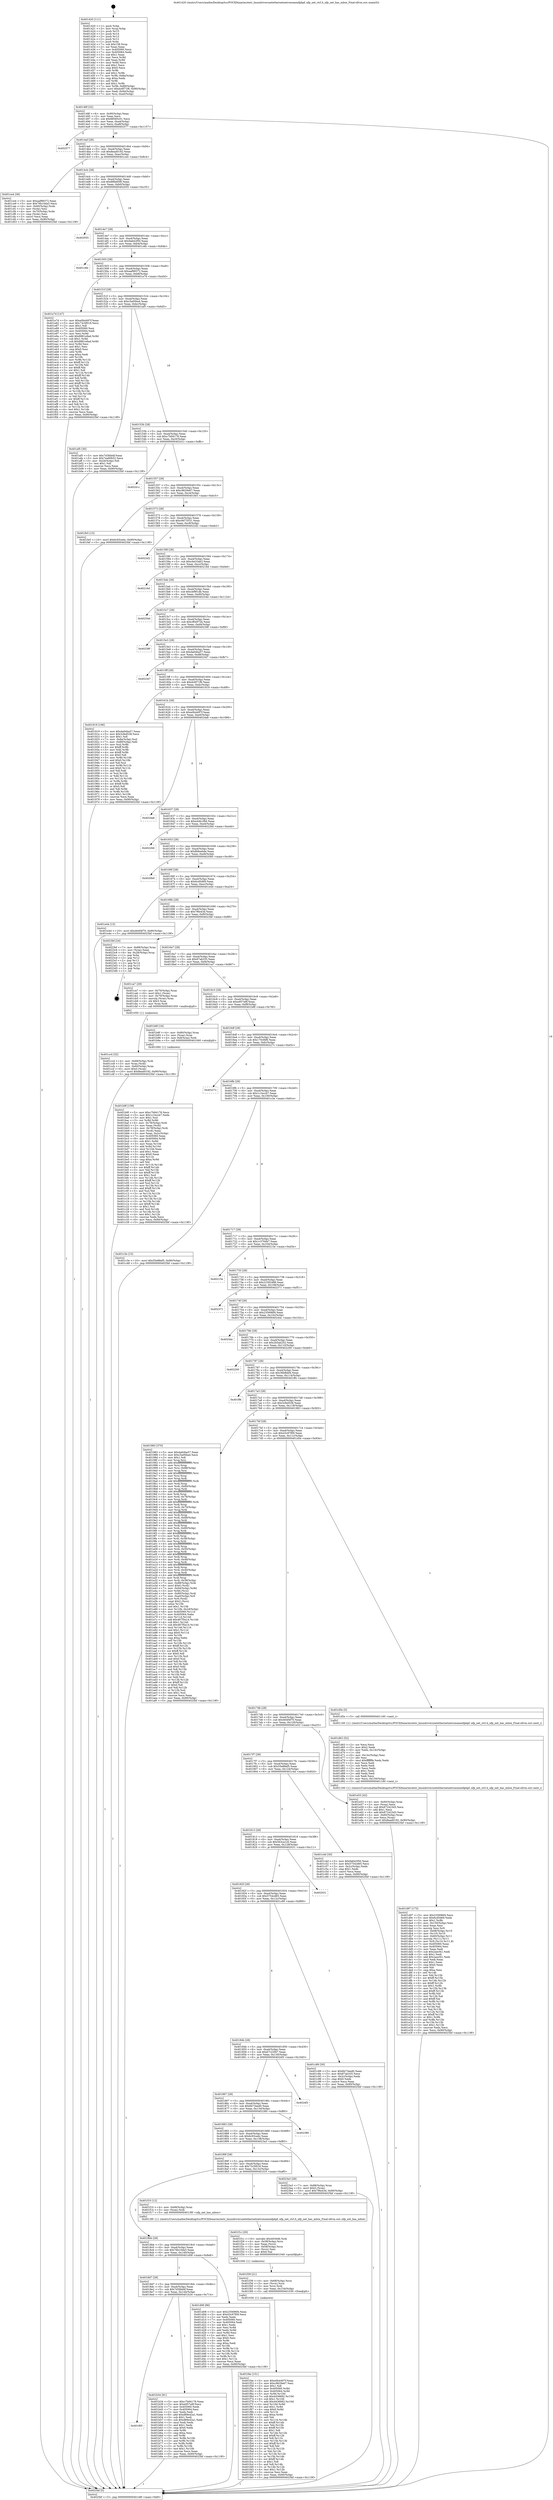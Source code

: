 digraph "0x401420" {
  label = "0x401420 (/mnt/c/Users/mathe/Desktop/tcc/POCII/binaries/extr_linuxdriversnetethernetnetronomenfpbpf..nfp_net_ctrl.h_nfp_net_has_mbox_Final-ollvm.out::main(0))"
  labelloc = "t"
  node[shape=record]

  Entry [label="",width=0.3,height=0.3,shape=circle,fillcolor=black,style=filled]
  "0x40148f" [label="{
     0x40148f [32]\l
     | [instrs]\l
     &nbsp;&nbsp;0x40148f \<+6\>: mov -0x90(%rbp),%eax\l
     &nbsp;&nbsp;0x401495 \<+2\>: mov %eax,%ecx\l
     &nbsp;&nbsp;0x401497 \<+6\>: sub $0x88585c01,%ecx\l
     &nbsp;&nbsp;0x40149d \<+6\>: mov %eax,-0xa4(%rbp)\l
     &nbsp;&nbsp;0x4014a3 \<+6\>: mov %ecx,-0xa8(%rbp)\l
     &nbsp;&nbsp;0x4014a9 \<+6\>: je 0000000000402577 \<main+0x1157\>\l
  }"]
  "0x402577" [label="{
     0x402577\l
  }", style=dashed]
  "0x4014af" [label="{
     0x4014af [28]\l
     | [instrs]\l
     &nbsp;&nbsp;0x4014af \<+5\>: jmp 00000000004014b4 \<main+0x94\>\l
     &nbsp;&nbsp;0x4014b4 \<+6\>: mov -0xa4(%rbp),%eax\l
     &nbsp;&nbsp;0x4014ba \<+5\>: sub $0x8ead0192,%eax\l
     &nbsp;&nbsp;0x4014bf \<+6\>: mov %eax,-0xac(%rbp)\l
     &nbsp;&nbsp;0x4014c5 \<+6\>: je 0000000000401ce4 \<main+0x8c4\>\l
  }"]
  Exit [label="",width=0.3,height=0.3,shape=circle,fillcolor=black,style=filled,peripheries=2]
  "0x401ce4" [label="{
     0x401ce4 [36]\l
     | [instrs]\l
     &nbsp;&nbsp;0x401ce4 \<+5\>: mov $0xaaf99372,%eax\l
     &nbsp;&nbsp;0x401ce9 \<+5\>: mov $0x76b10da3,%ecx\l
     &nbsp;&nbsp;0x401cee \<+4\>: mov -0x60(%rbp),%rdx\l
     &nbsp;&nbsp;0x401cf2 \<+2\>: mov (%rdx),%esi\l
     &nbsp;&nbsp;0x401cf4 \<+4\>: mov -0x70(%rbp),%rdx\l
     &nbsp;&nbsp;0x401cf8 \<+2\>: cmp (%rdx),%esi\l
     &nbsp;&nbsp;0x401cfa \<+3\>: cmovl %ecx,%eax\l
     &nbsp;&nbsp;0x401cfd \<+6\>: mov %eax,-0x90(%rbp)\l
     &nbsp;&nbsp;0x401d03 \<+5\>: jmp 00000000004025bf \<main+0x119f\>\l
  }"]
  "0x4014cb" [label="{
     0x4014cb [28]\l
     | [instrs]\l
     &nbsp;&nbsp;0x4014cb \<+5\>: jmp 00000000004014d0 \<main+0xb0\>\l
     &nbsp;&nbsp;0x4014d0 \<+6\>: mov -0xa4(%rbp),%eax\l
     &nbsp;&nbsp;0x4014d6 \<+5\>: sub $0x8f6b85f0,%eax\l
     &nbsp;&nbsp;0x4014db \<+6\>: mov %eax,-0xb0(%rbp)\l
     &nbsp;&nbsp;0x4014e1 \<+6\>: je 0000000000402055 \<main+0xc35\>\l
  }"]
  "0x401f4e" [label="{
     0x401f4e [151]\l
     | [instrs]\l
     &nbsp;&nbsp;0x401f4e \<+5\>: mov $0xe0b4497f,%eax\l
     &nbsp;&nbsp;0x401f53 \<+5\>: mov $0xc9629e67,%esi\l
     &nbsp;&nbsp;0x401f58 \<+2\>: mov $0x1,%dl\l
     &nbsp;&nbsp;0x401f5a \<+8\>: mov 0x405060,%r8d\l
     &nbsp;&nbsp;0x401f62 \<+8\>: mov 0x405064,%r9d\l
     &nbsp;&nbsp;0x401f6a \<+3\>: mov %r8d,%r10d\l
     &nbsp;&nbsp;0x401f6d \<+7\>: sub $0x4436682,%r10d\l
     &nbsp;&nbsp;0x401f74 \<+4\>: sub $0x1,%r10d\l
     &nbsp;&nbsp;0x401f78 \<+7\>: add $0x4436682,%r10d\l
     &nbsp;&nbsp;0x401f7f \<+4\>: imul %r10d,%r8d\l
     &nbsp;&nbsp;0x401f83 \<+4\>: and $0x1,%r8d\l
     &nbsp;&nbsp;0x401f87 \<+4\>: cmp $0x0,%r8d\l
     &nbsp;&nbsp;0x401f8b \<+4\>: sete %r11b\l
     &nbsp;&nbsp;0x401f8f \<+4\>: cmp $0xa,%r9d\l
     &nbsp;&nbsp;0x401f93 \<+3\>: setl %bl\l
     &nbsp;&nbsp;0x401f96 \<+3\>: mov %r11b,%r14b\l
     &nbsp;&nbsp;0x401f99 \<+4\>: xor $0xff,%r14b\l
     &nbsp;&nbsp;0x401f9d \<+3\>: mov %bl,%r15b\l
     &nbsp;&nbsp;0x401fa0 \<+4\>: xor $0xff,%r15b\l
     &nbsp;&nbsp;0x401fa4 \<+3\>: xor $0x1,%dl\l
     &nbsp;&nbsp;0x401fa7 \<+3\>: mov %r14b,%r12b\l
     &nbsp;&nbsp;0x401faa \<+4\>: and $0xff,%r12b\l
     &nbsp;&nbsp;0x401fae \<+3\>: and %dl,%r11b\l
     &nbsp;&nbsp;0x401fb1 \<+3\>: mov %r15b,%r13b\l
     &nbsp;&nbsp;0x401fb4 \<+4\>: and $0xff,%r13b\l
     &nbsp;&nbsp;0x401fb8 \<+2\>: and %dl,%bl\l
     &nbsp;&nbsp;0x401fba \<+3\>: or %r11b,%r12b\l
     &nbsp;&nbsp;0x401fbd \<+3\>: or %bl,%r13b\l
     &nbsp;&nbsp;0x401fc0 \<+3\>: xor %r13b,%r12b\l
     &nbsp;&nbsp;0x401fc3 \<+3\>: or %r15b,%r14b\l
     &nbsp;&nbsp;0x401fc6 \<+4\>: xor $0xff,%r14b\l
     &nbsp;&nbsp;0x401fca \<+3\>: or $0x1,%dl\l
     &nbsp;&nbsp;0x401fcd \<+3\>: and %dl,%r14b\l
     &nbsp;&nbsp;0x401fd0 \<+3\>: or %r14b,%r12b\l
     &nbsp;&nbsp;0x401fd3 \<+4\>: test $0x1,%r12b\l
     &nbsp;&nbsp;0x401fd7 \<+3\>: cmovne %esi,%eax\l
     &nbsp;&nbsp;0x401fda \<+6\>: mov %eax,-0x90(%rbp)\l
     &nbsp;&nbsp;0x401fe0 \<+5\>: jmp 00000000004025bf \<main+0x119f\>\l
  }"]
  "0x402055" [label="{
     0x402055\l
  }", style=dashed]
  "0x4014e7" [label="{
     0x4014e7 [28]\l
     | [instrs]\l
     &nbsp;&nbsp;0x4014e7 \<+5\>: jmp 00000000004014ec \<main+0xcc\>\l
     &nbsp;&nbsp;0x4014ec \<+6\>: mov -0xa4(%rbp),%eax\l
     &nbsp;&nbsp;0x4014f2 \<+5\>: sub $0x9a642f50,%eax\l
     &nbsp;&nbsp;0x4014f7 \<+6\>: mov %eax,-0xb4(%rbp)\l
     &nbsp;&nbsp;0x4014fd \<+6\>: je 0000000000401c6b \<main+0x84b\>\l
  }"]
  "0x401f39" [label="{
     0x401f39 [21]\l
     | [instrs]\l
     &nbsp;&nbsp;0x401f39 \<+4\>: mov -0x68(%rbp),%rcx\l
     &nbsp;&nbsp;0x401f3d \<+3\>: mov (%rcx),%rcx\l
     &nbsp;&nbsp;0x401f40 \<+3\>: mov %rcx,%rdi\l
     &nbsp;&nbsp;0x401f43 \<+6\>: mov %eax,-0x154(%rbp)\l
     &nbsp;&nbsp;0x401f49 \<+5\>: call 0000000000401030 \<free@plt\>\l
     | [calls]\l
     &nbsp;&nbsp;0x401030 \{1\} (unknown)\l
  }"]
  "0x401c6b" [label="{
     0x401c6b\l
  }", style=dashed]
  "0x401503" [label="{
     0x401503 [28]\l
     | [instrs]\l
     &nbsp;&nbsp;0x401503 \<+5\>: jmp 0000000000401508 \<main+0xe8\>\l
     &nbsp;&nbsp;0x401508 \<+6\>: mov -0xa4(%rbp),%eax\l
     &nbsp;&nbsp;0x40150e \<+5\>: sub $0xaaf99372,%eax\l
     &nbsp;&nbsp;0x401513 \<+6\>: mov %eax,-0xb8(%rbp)\l
     &nbsp;&nbsp;0x401519 \<+6\>: je 0000000000401e7d \<main+0xa5d\>\l
  }"]
  "0x401f1c" [label="{
     0x401f1c [29]\l
     | [instrs]\l
     &nbsp;&nbsp;0x401f1c \<+10\>: movabs $0x4030d6,%rdi\l
     &nbsp;&nbsp;0x401f26 \<+4\>: mov -0x58(%rbp),%rcx\l
     &nbsp;&nbsp;0x401f2a \<+2\>: mov %eax,(%rcx)\l
     &nbsp;&nbsp;0x401f2c \<+4\>: mov -0x58(%rbp),%rcx\l
     &nbsp;&nbsp;0x401f30 \<+2\>: mov (%rcx),%esi\l
     &nbsp;&nbsp;0x401f32 \<+2\>: mov $0x0,%al\l
     &nbsp;&nbsp;0x401f34 \<+5\>: call 0000000000401040 \<printf@plt\>\l
     | [calls]\l
     &nbsp;&nbsp;0x401040 \{1\} (unknown)\l
  }"]
  "0x401e7d" [label="{
     0x401e7d [147]\l
     | [instrs]\l
     &nbsp;&nbsp;0x401e7d \<+5\>: mov $0xe0b4497f,%eax\l
     &nbsp;&nbsp;0x401e82 \<+5\>: mov $0x73c5f018,%ecx\l
     &nbsp;&nbsp;0x401e87 \<+2\>: mov $0x1,%dl\l
     &nbsp;&nbsp;0x401e89 \<+7\>: mov 0x405060,%esi\l
     &nbsp;&nbsp;0x401e90 \<+7\>: mov 0x405064,%edi\l
     &nbsp;&nbsp;0x401e97 \<+3\>: mov %esi,%r8d\l
     &nbsp;&nbsp;0x401e9a \<+7\>: add $0x8881e9ad,%r8d\l
     &nbsp;&nbsp;0x401ea1 \<+4\>: sub $0x1,%r8d\l
     &nbsp;&nbsp;0x401ea5 \<+7\>: sub $0x8881e9ad,%r8d\l
     &nbsp;&nbsp;0x401eac \<+4\>: imul %r8d,%esi\l
     &nbsp;&nbsp;0x401eb0 \<+3\>: and $0x1,%esi\l
     &nbsp;&nbsp;0x401eb3 \<+3\>: cmp $0x0,%esi\l
     &nbsp;&nbsp;0x401eb6 \<+4\>: sete %r9b\l
     &nbsp;&nbsp;0x401eba \<+3\>: cmp $0xa,%edi\l
     &nbsp;&nbsp;0x401ebd \<+4\>: setl %r10b\l
     &nbsp;&nbsp;0x401ec1 \<+3\>: mov %r9b,%r11b\l
     &nbsp;&nbsp;0x401ec4 \<+4\>: xor $0xff,%r11b\l
     &nbsp;&nbsp;0x401ec8 \<+3\>: mov %r10b,%bl\l
     &nbsp;&nbsp;0x401ecb \<+3\>: xor $0xff,%bl\l
     &nbsp;&nbsp;0x401ece \<+3\>: xor $0x1,%dl\l
     &nbsp;&nbsp;0x401ed1 \<+3\>: mov %r11b,%r14b\l
     &nbsp;&nbsp;0x401ed4 \<+4\>: and $0xff,%r14b\l
     &nbsp;&nbsp;0x401ed8 \<+3\>: and %dl,%r9b\l
     &nbsp;&nbsp;0x401edb \<+3\>: mov %bl,%r15b\l
     &nbsp;&nbsp;0x401ede \<+4\>: and $0xff,%r15b\l
     &nbsp;&nbsp;0x401ee2 \<+3\>: and %dl,%r10b\l
     &nbsp;&nbsp;0x401ee5 \<+3\>: or %r9b,%r14b\l
     &nbsp;&nbsp;0x401ee8 \<+3\>: or %r10b,%r15b\l
     &nbsp;&nbsp;0x401eeb \<+3\>: xor %r15b,%r14b\l
     &nbsp;&nbsp;0x401eee \<+3\>: or %bl,%r11b\l
     &nbsp;&nbsp;0x401ef1 \<+4\>: xor $0xff,%r11b\l
     &nbsp;&nbsp;0x401ef5 \<+3\>: or $0x1,%dl\l
     &nbsp;&nbsp;0x401ef8 \<+3\>: and %dl,%r11b\l
     &nbsp;&nbsp;0x401efb \<+3\>: or %r11b,%r14b\l
     &nbsp;&nbsp;0x401efe \<+4\>: test $0x1,%r14b\l
     &nbsp;&nbsp;0x401f02 \<+3\>: cmovne %ecx,%eax\l
     &nbsp;&nbsp;0x401f05 \<+6\>: mov %eax,-0x90(%rbp)\l
     &nbsp;&nbsp;0x401f0b \<+5\>: jmp 00000000004025bf \<main+0x119f\>\l
  }"]
  "0x40151f" [label="{
     0x40151f [28]\l
     | [instrs]\l
     &nbsp;&nbsp;0x40151f \<+5\>: jmp 0000000000401524 \<main+0x104\>\l
     &nbsp;&nbsp;0x401524 \<+6\>: mov -0xa4(%rbp),%eax\l
     &nbsp;&nbsp;0x40152a \<+5\>: sub $0xc5a00ba4,%eax\l
     &nbsp;&nbsp;0x40152f \<+6\>: mov %eax,-0xbc(%rbp)\l
     &nbsp;&nbsp;0x401535 \<+6\>: je 0000000000401af5 \<main+0x6d5\>\l
  }"]
  "0x401d97" [label="{
     0x401d97 [173]\l
     | [instrs]\l
     &nbsp;&nbsp;0x401d97 \<+5\>: mov $0x235696f4,%ecx\l
     &nbsp;&nbsp;0x401d9c \<+5\>: mov $0x6cd5d69,%edx\l
     &nbsp;&nbsp;0x401da1 \<+3\>: mov $0x1,%r8b\l
     &nbsp;&nbsp;0x401da4 \<+6\>: mov -0x150(%rbp),%esi\l
     &nbsp;&nbsp;0x401daa \<+3\>: imul %eax,%esi\l
     &nbsp;&nbsp;0x401dad \<+3\>: movslq %esi,%r9\l
     &nbsp;&nbsp;0x401db0 \<+4\>: mov -0x68(%rbp),%r10\l
     &nbsp;&nbsp;0x401db4 \<+3\>: mov (%r10),%r10\l
     &nbsp;&nbsp;0x401db7 \<+4\>: mov -0x60(%rbp),%r11\l
     &nbsp;&nbsp;0x401dbb \<+3\>: movslq (%r11),%r11\l
     &nbsp;&nbsp;0x401dbe \<+4\>: mov %r9,(%r10,%r11,8)\l
     &nbsp;&nbsp;0x401dc2 \<+7\>: mov 0x405060,%eax\l
     &nbsp;&nbsp;0x401dc9 \<+7\>: mov 0x405064,%esi\l
     &nbsp;&nbsp;0x401dd0 \<+2\>: mov %eax,%edi\l
     &nbsp;&nbsp;0x401dd2 \<+6\>: sub $0x2aecf41,%edi\l
     &nbsp;&nbsp;0x401dd8 \<+3\>: sub $0x1,%edi\l
     &nbsp;&nbsp;0x401ddb \<+6\>: add $0x2aecf41,%edi\l
     &nbsp;&nbsp;0x401de1 \<+3\>: imul %edi,%eax\l
     &nbsp;&nbsp;0x401de4 \<+3\>: and $0x1,%eax\l
     &nbsp;&nbsp;0x401de7 \<+3\>: cmp $0x0,%eax\l
     &nbsp;&nbsp;0x401dea \<+3\>: sete %bl\l
     &nbsp;&nbsp;0x401ded \<+3\>: cmp $0xa,%esi\l
     &nbsp;&nbsp;0x401df0 \<+4\>: setl %r14b\l
     &nbsp;&nbsp;0x401df4 \<+3\>: mov %bl,%r15b\l
     &nbsp;&nbsp;0x401df7 \<+4\>: xor $0xff,%r15b\l
     &nbsp;&nbsp;0x401dfb \<+3\>: mov %r14b,%r12b\l
     &nbsp;&nbsp;0x401dfe \<+4\>: xor $0xff,%r12b\l
     &nbsp;&nbsp;0x401e02 \<+4\>: xor $0x1,%r8b\l
     &nbsp;&nbsp;0x401e06 \<+3\>: mov %r15b,%r13b\l
     &nbsp;&nbsp;0x401e09 \<+4\>: and $0xff,%r13b\l
     &nbsp;&nbsp;0x401e0d \<+3\>: and %r8b,%bl\l
     &nbsp;&nbsp;0x401e10 \<+3\>: mov %r12b,%al\l
     &nbsp;&nbsp;0x401e13 \<+2\>: and $0xff,%al\l
     &nbsp;&nbsp;0x401e15 \<+3\>: and %r8b,%r14b\l
     &nbsp;&nbsp;0x401e18 \<+3\>: or %bl,%r13b\l
     &nbsp;&nbsp;0x401e1b \<+3\>: or %r14b,%al\l
     &nbsp;&nbsp;0x401e1e \<+3\>: xor %al,%r13b\l
     &nbsp;&nbsp;0x401e21 \<+3\>: or %r12b,%r15b\l
     &nbsp;&nbsp;0x401e24 \<+4\>: xor $0xff,%r15b\l
     &nbsp;&nbsp;0x401e28 \<+4\>: or $0x1,%r8b\l
     &nbsp;&nbsp;0x401e2c \<+3\>: and %r8b,%r15b\l
     &nbsp;&nbsp;0x401e2f \<+3\>: or %r15b,%r13b\l
     &nbsp;&nbsp;0x401e32 \<+4\>: test $0x1,%r13b\l
     &nbsp;&nbsp;0x401e36 \<+3\>: cmovne %edx,%ecx\l
     &nbsp;&nbsp;0x401e39 \<+6\>: mov %ecx,-0x90(%rbp)\l
     &nbsp;&nbsp;0x401e3f \<+5\>: jmp 00000000004025bf \<main+0x119f\>\l
  }"]
  "0x401af5" [label="{
     0x401af5 [30]\l
     | [instrs]\l
     &nbsp;&nbsp;0x401af5 \<+5\>: mov $0x7d3fdd4f,%eax\l
     &nbsp;&nbsp;0x401afa \<+5\>: mov $0x7ea80b52,%ecx\l
     &nbsp;&nbsp;0x401aff \<+3\>: mov -0x2d(%rbp),%dl\l
     &nbsp;&nbsp;0x401b02 \<+3\>: test $0x1,%dl\l
     &nbsp;&nbsp;0x401b05 \<+3\>: cmovne %ecx,%eax\l
     &nbsp;&nbsp;0x401b08 \<+6\>: mov %eax,-0x90(%rbp)\l
     &nbsp;&nbsp;0x401b0e \<+5\>: jmp 00000000004025bf \<main+0x119f\>\l
  }"]
  "0x40153b" [label="{
     0x40153b [28]\l
     | [instrs]\l
     &nbsp;&nbsp;0x40153b \<+5\>: jmp 0000000000401540 \<main+0x120\>\l
     &nbsp;&nbsp;0x401540 \<+6\>: mov -0xa4(%rbp),%eax\l
     &nbsp;&nbsp;0x401546 \<+5\>: sub $0xc7b94178,%eax\l
     &nbsp;&nbsp;0x40154b \<+6\>: mov %eax,-0xc0(%rbp)\l
     &nbsp;&nbsp;0x401551 \<+6\>: je 000000000040241c \<main+0xffc\>\l
  }"]
  "0x401d63" [label="{
     0x401d63 [52]\l
     | [instrs]\l
     &nbsp;&nbsp;0x401d63 \<+2\>: xor %ecx,%ecx\l
     &nbsp;&nbsp;0x401d65 \<+5\>: mov $0x2,%edx\l
     &nbsp;&nbsp;0x401d6a \<+6\>: mov %edx,-0x14c(%rbp)\l
     &nbsp;&nbsp;0x401d70 \<+1\>: cltd\l
     &nbsp;&nbsp;0x401d71 \<+6\>: mov -0x14c(%rbp),%esi\l
     &nbsp;&nbsp;0x401d77 \<+2\>: idiv %esi\l
     &nbsp;&nbsp;0x401d79 \<+6\>: imul $0xfffffffe,%edx,%edx\l
     &nbsp;&nbsp;0x401d7f \<+2\>: mov %ecx,%edi\l
     &nbsp;&nbsp;0x401d81 \<+2\>: sub %edx,%edi\l
     &nbsp;&nbsp;0x401d83 \<+2\>: mov %ecx,%edx\l
     &nbsp;&nbsp;0x401d85 \<+3\>: sub $0x1,%edx\l
     &nbsp;&nbsp;0x401d88 \<+2\>: add %edx,%edi\l
     &nbsp;&nbsp;0x401d8a \<+2\>: sub %edi,%ecx\l
     &nbsp;&nbsp;0x401d8c \<+6\>: mov %ecx,-0x150(%rbp)\l
     &nbsp;&nbsp;0x401d92 \<+5\>: call 0000000000401160 \<next_i\>\l
     | [calls]\l
     &nbsp;&nbsp;0x401160 \{1\} (/mnt/c/Users/mathe/Desktop/tcc/POCII/binaries/extr_linuxdriversnetethernetnetronomenfpbpf..nfp_net_ctrl.h_nfp_net_has_mbox_Final-ollvm.out::next_i)\l
  }"]
  "0x40241c" [label="{
     0x40241c\l
  }", style=dashed]
  "0x401557" [label="{
     0x401557 [28]\l
     | [instrs]\l
     &nbsp;&nbsp;0x401557 \<+5\>: jmp 000000000040155c \<main+0x13c\>\l
     &nbsp;&nbsp;0x40155c \<+6\>: mov -0xa4(%rbp),%eax\l
     &nbsp;&nbsp;0x401562 \<+5\>: sub $0xc9629e67,%eax\l
     &nbsp;&nbsp;0x401567 \<+6\>: mov %eax,-0xc4(%rbp)\l
     &nbsp;&nbsp;0x40156d \<+6\>: je 0000000000401fe5 \<main+0xbc5\>\l
  }"]
  "0x401cc4" [label="{
     0x401cc4 [32]\l
     | [instrs]\l
     &nbsp;&nbsp;0x401cc4 \<+4\>: mov -0x68(%rbp),%rdi\l
     &nbsp;&nbsp;0x401cc8 \<+3\>: mov %rax,(%rdi)\l
     &nbsp;&nbsp;0x401ccb \<+4\>: mov -0x60(%rbp),%rax\l
     &nbsp;&nbsp;0x401ccf \<+6\>: movl $0x0,(%rax)\l
     &nbsp;&nbsp;0x401cd5 \<+10\>: movl $0x8ead0192,-0x90(%rbp)\l
     &nbsp;&nbsp;0x401cdf \<+5\>: jmp 00000000004025bf \<main+0x119f\>\l
  }"]
  "0x401fe5" [label="{
     0x401fe5 [15]\l
     | [instrs]\l
     &nbsp;&nbsp;0x401fe5 \<+10\>: movl $0x6c93cedc,-0x90(%rbp)\l
     &nbsp;&nbsp;0x401fef \<+5\>: jmp 00000000004025bf \<main+0x119f\>\l
  }"]
  "0x401573" [label="{
     0x401573 [28]\l
     | [instrs]\l
     &nbsp;&nbsp;0x401573 \<+5\>: jmp 0000000000401578 \<main+0x158\>\l
     &nbsp;&nbsp;0x401578 \<+6\>: mov -0xa4(%rbp),%eax\l
     &nbsp;&nbsp;0x40157e \<+5\>: sub $0xc9d73531,%eax\l
     &nbsp;&nbsp;0x401583 \<+6\>: mov %eax,-0xc8(%rbp)\l
     &nbsp;&nbsp;0x401589 \<+6\>: je 00000000004022d2 \<main+0xeb2\>\l
  }"]
  "0x401b9f" [label="{
     0x401b9f [159]\l
     | [instrs]\l
     &nbsp;&nbsp;0x401b9f \<+5\>: mov $0xc7b94178,%ecx\l
     &nbsp;&nbsp;0x401ba4 \<+5\>: mov $0x1c1bccb7,%edx\l
     &nbsp;&nbsp;0x401ba9 \<+3\>: mov $0x1,%sil\l
     &nbsp;&nbsp;0x401bac \<+3\>: xor %r8d,%r8d\l
     &nbsp;&nbsp;0x401baf \<+4\>: mov -0x78(%rbp),%rdi\l
     &nbsp;&nbsp;0x401bb3 \<+2\>: mov %eax,(%rdi)\l
     &nbsp;&nbsp;0x401bb5 \<+4\>: mov -0x78(%rbp),%rdi\l
     &nbsp;&nbsp;0x401bb9 \<+2\>: mov (%rdi),%eax\l
     &nbsp;&nbsp;0x401bbb \<+3\>: mov %eax,-0x2c(%rbp)\l
     &nbsp;&nbsp;0x401bbe \<+7\>: mov 0x405060,%eax\l
     &nbsp;&nbsp;0x401bc5 \<+8\>: mov 0x405064,%r9d\l
     &nbsp;&nbsp;0x401bcd \<+4\>: sub $0x1,%r8d\l
     &nbsp;&nbsp;0x401bd1 \<+3\>: mov %eax,%r10d\l
     &nbsp;&nbsp;0x401bd4 \<+3\>: add %r8d,%r10d\l
     &nbsp;&nbsp;0x401bd7 \<+4\>: imul %r10d,%eax\l
     &nbsp;&nbsp;0x401bdb \<+3\>: and $0x1,%eax\l
     &nbsp;&nbsp;0x401bde \<+3\>: cmp $0x0,%eax\l
     &nbsp;&nbsp;0x401be1 \<+4\>: sete %r11b\l
     &nbsp;&nbsp;0x401be5 \<+4\>: cmp $0xa,%r9d\l
     &nbsp;&nbsp;0x401be9 \<+3\>: setl %bl\l
     &nbsp;&nbsp;0x401bec \<+3\>: mov %r11b,%r14b\l
     &nbsp;&nbsp;0x401bef \<+4\>: xor $0xff,%r14b\l
     &nbsp;&nbsp;0x401bf3 \<+3\>: mov %bl,%r15b\l
     &nbsp;&nbsp;0x401bf6 \<+4\>: xor $0xff,%r15b\l
     &nbsp;&nbsp;0x401bfa \<+4\>: xor $0x1,%sil\l
     &nbsp;&nbsp;0x401bfe \<+3\>: mov %r14b,%r12b\l
     &nbsp;&nbsp;0x401c01 \<+4\>: and $0xff,%r12b\l
     &nbsp;&nbsp;0x401c05 \<+3\>: and %sil,%r11b\l
     &nbsp;&nbsp;0x401c08 \<+3\>: mov %r15b,%r13b\l
     &nbsp;&nbsp;0x401c0b \<+4\>: and $0xff,%r13b\l
     &nbsp;&nbsp;0x401c0f \<+3\>: and %sil,%bl\l
     &nbsp;&nbsp;0x401c12 \<+3\>: or %r11b,%r12b\l
     &nbsp;&nbsp;0x401c15 \<+3\>: or %bl,%r13b\l
     &nbsp;&nbsp;0x401c18 \<+3\>: xor %r13b,%r12b\l
     &nbsp;&nbsp;0x401c1b \<+3\>: or %r15b,%r14b\l
     &nbsp;&nbsp;0x401c1e \<+4\>: xor $0xff,%r14b\l
     &nbsp;&nbsp;0x401c22 \<+4\>: or $0x1,%sil\l
     &nbsp;&nbsp;0x401c26 \<+3\>: and %sil,%r14b\l
     &nbsp;&nbsp;0x401c29 \<+3\>: or %r14b,%r12b\l
     &nbsp;&nbsp;0x401c2c \<+4\>: test $0x1,%r12b\l
     &nbsp;&nbsp;0x401c30 \<+3\>: cmovne %edx,%ecx\l
     &nbsp;&nbsp;0x401c33 \<+6\>: mov %ecx,-0x90(%rbp)\l
     &nbsp;&nbsp;0x401c39 \<+5\>: jmp 00000000004025bf \<main+0x119f\>\l
  }"]
  "0x4022d2" [label="{
     0x4022d2\l
  }", style=dashed]
  "0x40158f" [label="{
     0x40158f [28]\l
     | [instrs]\l
     &nbsp;&nbsp;0x40158f \<+5\>: jmp 0000000000401594 \<main+0x174\>\l
     &nbsp;&nbsp;0x401594 \<+6\>: mov -0xa4(%rbp),%eax\l
     &nbsp;&nbsp;0x40159a \<+5\>: sub $0xcbe33ab3,%eax\l
     &nbsp;&nbsp;0x40159f \<+6\>: mov %eax,-0xcc(%rbp)\l
     &nbsp;&nbsp;0x4015a5 \<+6\>: je 000000000040216d \<main+0xd4d\>\l
  }"]
  "0x4018f3" [label="{
     0x4018f3\l
  }", style=dashed]
  "0x40216d" [label="{
     0x40216d\l
  }", style=dashed]
  "0x4015ab" [label="{
     0x4015ab [28]\l
     | [instrs]\l
     &nbsp;&nbsp;0x4015ab \<+5\>: jmp 00000000004015b0 \<main+0x190\>\l
     &nbsp;&nbsp;0x4015b0 \<+6\>: mov -0xa4(%rbp),%eax\l
     &nbsp;&nbsp;0x4015b6 \<+5\>: sub $0xcbf9f1db,%eax\l
     &nbsp;&nbsp;0x4015bb \<+6\>: mov %eax,-0xd0(%rbp)\l
     &nbsp;&nbsp;0x4015c1 \<+6\>: je 000000000040254d \<main+0x112d\>\l
  }"]
  "0x401b34" [label="{
     0x401b34 [91]\l
     | [instrs]\l
     &nbsp;&nbsp;0x401b34 \<+5\>: mov $0xc7b94178,%eax\l
     &nbsp;&nbsp;0x401b39 \<+5\>: mov $0xe957a9f,%ecx\l
     &nbsp;&nbsp;0x401b3e \<+7\>: mov 0x405060,%edx\l
     &nbsp;&nbsp;0x401b45 \<+7\>: mov 0x405064,%esi\l
     &nbsp;&nbsp;0x401b4c \<+2\>: mov %edx,%edi\l
     &nbsp;&nbsp;0x401b4e \<+6\>: add $0xd89e42a1,%edi\l
     &nbsp;&nbsp;0x401b54 \<+3\>: sub $0x1,%edi\l
     &nbsp;&nbsp;0x401b57 \<+6\>: sub $0xd89e42a1,%edi\l
     &nbsp;&nbsp;0x401b5d \<+3\>: imul %edi,%edx\l
     &nbsp;&nbsp;0x401b60 \<+3\>: and $0x1,%edx\l
     &nbsp;&nbsp;0x401b63 \<+3\>: cmp $0x0,%edx\l
     &nbsp;&nbsp;0x401b66 \<+4\>: sete %r8b\l
     &nbsp;&nbsp;0x401b6a \<+3\>: cmp $0xa,%esi\l
     &nbsp;&nbsp;0x401b6d \<+4\>: setl %r9b\l
     &nbsp;&nbsp;0x401b71 \<+3\>: mov %r8b,%r10b\l
     &nbsp;&nbsp;0x401b74 \<+3\>: and %r9b,%r10b\l
     &nbsp;&nbsp;0x401b77 \<+3\>: xor %r9b,%r8b\l
     &nbsp;&nbsp;0x401b7a \<+3\>: or %r8b,%r10b\l
     &nbsp;&nbsp;0x401b7d \<+4\>: test $0x1,%r10b\l
     &nbsp;&nbsp;0x401b81 \<+3\>: cmovne %ecx,%eax\l
     &nbsp;&nbsp;0x401b84 \<+6\>: mov %eax,-0x90(%rbp)\l
     &nbsp;&nbsp;0x401b8a \<+5\>: jmp 00000000004025bf \<main+0x119f\>\l
  }"]
  "0x40254d" [label="{
     0x40254d\l
  }", style=dashed]
  "0x4015c7" [label="{
     0x4015c7 [28]\l
     | [instrs]\l
     &nbsp;&nbsp;0x4015c7 \<+5\>: jmp 00000000004015cc \<main+0x1ac\>\l
     &nbsp;&nbsp;0x4015cc \<+6\>: mov -0xa4(%rbp),%eax\l
     &nbsp;&nbsp;0x4015d2 \<+5\>: sub $0xcf64972b,%eax\l
     &nbsp;&nbsp;0x4015d7 \<+6\>: mov %eax,-0xd4(%rbp)\l
     &nbsp;&nbsp;0x4015dd \<+6\>: je 000000000040238f \<main+0xf6f\>\l
  }"]
  "0x4018d7" [label="{
     0x4018d7 [28]\l
     | [instrs]\l
     &nbsp;&nbsp;0x4018d7 \<+5\>: jmp 00000000004018dc \<main+0x4bc\>\l
     &nbsp;&nbsp;0x4018dc \<+6\>: mov -0xa4(%rbp),%eax\l
     &nbsp;&nbsp;0x4018e2 \<+5\>: sub $0x7d3fdd4f,%eax\l
     &nbsp;&nbsp;0x4018e7 \<+6\>: mov %eax,-0x144(%rbp)\l
     &nbsp;&nbsp;0x4018ed \<+6\>: je 0000000000401b34 \<main+0x714\>\l
  }"]
  "0x40238f" [label="{
     0x40238f\l
  }", style=dashed]
  "0x4015e3" [label="{
     0x4015e3 [28]\l
     | [instrs]\l
     &nbsp;&nbsp;0x4015e3 \<+5\>: jmp 00000000004015e8 \<main+0x1c8\>\l
     &nbsp;&nbsp;0x4015e8 \<+6\>: mov -0xa4(%rbp),%eax\l
     &nbsp;&nbsp;0x4015ee \<+5\>: sub $0xda64ba57,%eax\l
     &nbsp;&nbsp;0x4015f3 \<+6\>: mov %eax,-0xd8(%rbp)\l
     &nbsp;&nbsp;0x4015f9 \<+6\>: je 00000000004023d7 \<main+0xfb7\>\l
  }"]
  "0x401d08" [label="{
     0x401d08 [86]\l
     | [instrs]\l
     &nbsp;&nbsp;0x401d08 \<+5\>: mov $0x235696f4,%eax\l
     &nbsp;&nbsp;0x401d0d \<+5\>: mov $0x43c97f09,%ecx\l
     &nbsp;&nbsp;0x401d12 \<+2\>: xor %edx,%edx\l
     &nbsp;&nbsp;0x401d14 \<+7\>: mov 0x405060,%esi\l
     &nbsp;&nbsp;0x401d1b \<+7\>: mov 0x405064,%edi\l
     &nbsp;&nbsp;0x401d22 \<+3\>: sub $0x1,%edx\l
     &nbsp;&nbsp;0x401d25 \<+3\>: mov %esi,%r8d\l
     &nbsp;&nbsp;0x401d28 \<+3\>: add %edx,%r8d\l
     &nbsp;&nbsp;0x401d2b \<+4\>: imul %r8d,%esi\l
     &nbsp;&nbsp;0x401d2f \<+3\>: and $0x1,%esi\l
     &nbsp;&nbsp;0x401d32 \<+3\>: cmp $0x0,%esi\l
     &nbsp;&nbsp;0x401d35 \<+4\>: sete %r9b\l
     &nbsp;&nbsp;0x401d39 \<+3\>: cmp $0xa,%edi\l
     &nbsp;&nbsp;0x401d3c \<+4\>: setl %r10b\l
     &nbsp;&nbsp;0x401d40 \<+3\>: mov %r9b,%r11b\l
     &nbsp;&nbsp;0x401d43 \<+3\>: and %r10b,%r11b\l
     &nbsp;&nbsp;0x401d46 \<+3\>: xor %r10b,%r9b\l
     &nbsp;&nbsp;0x401d49 \<+3\>: or %r9b,%r11b\l
     &nbsp;&nbsp;0x401d4c \<+4\>: test $0x1,%r11b\l
     &nbsp;&nbsp;0x401d50 \<+3\>: cmovne %ecx,%eax\l
     &nbsp;&nbsp;0x401d53 \<+6\>: mov %eax,-0x90(%rbp)\l
     &nbsp;&nbsp;0x401d59 \<+5\>: jmp 00000000004025bf \<main+0x119f\>\l
  }"]
  "0x4023d7" [label="{
     0x4023d7\l
  }", style=dashed]
  "0x4015ff" [label="{
     0x4015ff [28]\l
     | [instrs]\l
     &nbsp;&nbsp;0x4015ff \<+5\>: jmp 0000000000401604 \<main+0x1e4\>\l
     &nbsp;&nbsp;0x401604 \<+6\>: mov -0xa4(%rbp),%eax\l
     &nbsp;&nbsp;0x40160a \<+5\>: sub $0xdc6f71f6,%eax\l
     &nbsp;&nbsp;0x40160f \<+6\>: mov %eax,-0xdc(%rbp)\l
     &nbsp;&nbsp;0x401615 \<+6\>: je 0000000000401919 \<main+0x4f9\>\l
  }"]
  "0x4018bb" [label="{
     0x4018bb [28]\l
     | [instrs]\l
     &nbsp;&nbsp;0x4018bb \<+5\>: jmp 00000000004018c0 \<main+0x4a0\>\l
     &nbsp;&nbsp;0x4018c0 \<+6\>: mov -0xa4(%rbp),%eax\l
     &nbsp;&nbsp;0x4018c6 \<+5\>: sub $0x76b10da3,%eax\l
     &nbsp;&nbsp;0x4018cb \<+6\>: mov %eax,-0x140(%rbp)\l
     &nbsp;&nbsp;0x4018d1 \<+6\>: je 0000000000401d08 \<main+0x8e8\>\l
  }"]
  "0x401919" [label="{
     0x401919 [106]\l
     | [instrs]\l
     &nbsp;&nbsp;0x401919 \<+5\>: mov $0xda64ba57,%eax\l
     &nbsp;&nbsp;0x40191e \<+5\>: mov $0x3cfed538,%ecx\l
     &nbsp;&nbsp;0x401923 \<+2\>: mov $0x1,%dl\l
     &nbsp;&nbsp;0x401925 \<+7\>: mov -0x8a(%rbp),%sil\l
     &nbsp;&nbsp;0x40192c \<+7\>: mov -0x89(%rbp),%dil\l
     &nbsp;&nbsp;0x401933 \<+3\>: mov %sil,%r8b\l
     &nbsp;&nbsp;0x401936 \<+4\>: xor $0xff,%r8b\l
     &nbsp;&nbsp;0x40193a \<+3\>: mov %dil,%r9b\l
     &nbsp;&nbsp;0x40193d \<+4\>: xor $0xff,%r9b\l
     &nbsp;&nbsp;0x401941 \<+3\>: xor $0x0,%dl\l
     &nbsp;&nbsp;0x401944 \<+3\>: mov %r8b,%r10b\l
     &nbsp;&nbsp;0x401947 \<+4\>: and $0x0,%r10b\l
     &nbsp;&nbsp;0x40194b \<+3\>: and %dl,%sil\l
     &nbsp;&nbsp;0x40194e \<+3\>: mov %r9b,%r11b\l
     &nbsp;&nbsp;0x401951 \<+4\>: and $0x0,%r11b\l
     &nbsp;&nbsp;0x401955 \<+3\>: and %dl,%dil\l
     &nbsp;&nbsp;0x401958 \<+3\>: or %sil,%r10b\l
     &nbsp;&nbsp;0x40195b \<+3\>: or %dil,%r11b\l
     &nbsp;&nbsp;0x40195e \<+3\>: xor %r11b,%r10b\l
     &nbsp;&nbsp;0x401961 \<+3\>: or %r9b,%r8b\l
     &nbsp;&nbsp;0x401964 \<+4\>: xor $0xff,%r8b\l
     &nbsp;&nbsp;0x401968 \<+3\>: or $0x0,%dl\l
     &nbsp;&nbsp;0x40196b \<+3\>: and %dl,%r8b\l
     &nbsp;&nbsp;0x40196e \<+3\>: or %r8b,%r10b\l
     &nbsp;&nbsp;0x401971 \<+4\>: test $0x1,%r10b\l
     &nbsp;&nbsp;0x401975 \<+3\>: cmovne %ecx,%eax\l
     &nbsp;&nbsp;0x401978 \<+6\>: mov %eax,-0x90(%rbp)\l
     &nbsp;&nbsp;0x40197e \<+5\>: jmp 00000000004025bf \<main+0x119f\>\l
  }"]
  "0x40161b" [label="{
     0x40161b [28]\l
     | [instrs]\l
     &nbsp;&nbsp;0x40161b \<+5\>: jmp 0000000000401620 \<main+0x200\>\l
     &nbsp;&nbsp;0x401620 \<+6\>: mov -0xa4(%rbp),%eax\l
     &nbsp;&nbsp;0x401626 \<+5\>: sub $0xe0b4497f,%eax\l
     &nbsp;&nbsp;0x40162b \<+6\>: mov %eax,-0xe0(%rbp)\l
     &nbsp;&nbsp;0x401631 \<+6\>: je 00000000004024a6 \<main+0x1086\>\l
  }"]
  "0x4025bf" [label="{
     0x4025bf [5]\l
     | [instrs]\l
     &nbsp;&nbsp;0x4025bf \<+5\>: jmp 000000000040148f \<main+0x6f\>\l
  }"]
  "0x401420" [label="{
     0x401420 [111]\l
     | [instrs]\l
     &nbsp;&nbsp;0x401420 \<+1\>: push %rbp\l
     &nbsp;&nbsp;0x401421 \<+3\>: mov %rsp,%rbp\l
     &nbsp;&nbsp;0x401424 \<+2\>: push %r15\l
     &nbsp;&nbsp;0x401426 \<+2\>: push %r14\l
     &nbsp;&nbsp;0x401428 \<+2\>: push %r13\l
     &nbsp;&nbsp;0x40142a \<+2\>: push %r12\l
     &nbsp;&nbsp;0x40142c \<+1\>: push %rbx\l
     &nbsp;&nbsp;0x40142d \<+7\>: sub $0x158,%rsp\l
     &nbsp;&nbsp;0x401434 \<+2\>: xor %eax,%eax\l
     &nbsp;&nbsp;0x401436 \<+7\>: mov 0x405060,%ecx\l
     &nbsp;&nbsp;0x40143d \<+7\>: mov 0x405064,%edx\l
     &nbsp;&nbsp;0x401444 \<+3\>: sub $0x1,%eax\l
     &nbsp;&nbsp;0x401447 \<+3\>: mov %ecx,%r8d\l
     &nbsp;&nbsp;0x40144a \<+3\>: add %eax,%r8d\l
     &nbsp;&nbsp;0x40144d \<+4\>: imul %r8d,%ecx\l
     &nbsp;&nbsp;0x401451 \<+3\>: and $0x1,%ecx\l
     &nbsp;&nbsp;0x401454 \<+3\>: cmp $0x0,%ecx\l
     &nbsp;&nbsp;0x401457 \<+4\>: sete %r9b\l
     &nbsp;&nbsp;0x40145b \<+4\>: and $0x1,%r9b\l
     &nbsp;&nbsp;0x40145f \<+7\>: mov %r9b,-0x8a(%rbp)\l
     &nbsp;&nbsp;0x401466 \<+3\>: cmp $0xa,%edx\l
     &nbsp;&nbsp;0x401469 \<+4\>: setl %r9b\l
     &nbsp;&nbsp;0x40146d \<+4\>: and $0x1,%r9b\l
     &nbsp;&nbsp;0x401471 \<+7\>: mov %r9b,-0x89(%rbp)\l
     &nbsp;&nbsp;0x401478 \<+10\>: movl $0xdc6f71f6,-0x90(%rbp)\l
     &nbsp;&nbsp;0x401482 \<+6\>: mov %edi,-0x94(%rbp)\l
     &nbsp;&nbsp;0x401488 \<+7\>: mov %rsi,-0xa0(%rbp)\l
  }"]
  "0x401f10" [label="{
     0x401f10 [12]\l
     | [instrs]\l
     &nbsp;&nbsp;0x401f10 \<+4\>: mov -0x68(%rbp),%rax\l
     &nbsp;&nbsp;0x401f14 \<+3\>: mov (%rax),%rdi\l
     &nbsp;&nbsp;0x401f17 \<+5\>: call 00000000004013f0 \<nfp_net_has_mbox\>\l
     | [calls]\l
     &nbsp;&nbsp;0x4013f0 \{1\} (/mnt/c/Users/mathe/Desktop/tcc/POCII/binaries/extr_linuxdriversnetethernetnetronomenfpbpf..nfp_net_ctrl.h_nfp_net_has_mbox_Final-ollvm.out::nfp_net_has_mbox)\l
  }"]
  "0x4024a6" [label="{
     0x4024a6\l
  }", style=dashed]
  "0x401637" [label="{
     0x401637 [28]\l
     | [instrs]\l
     &nbsp;&nbsp;0x401637 \<+5\>: jmp 000000000040163c \<main+0x21c\>\l
     &nbsp;&nbsp;0x40163c \<+6\>: mov -0xa4(%rbp),%eax\l
     &nbsp;&nbsp;0x401642 \<+5\>: sub $0xe44b1fb6,%eax\l
     &nbsp;&nbsp;0x401647 \<+6\>: mov %eax,-0xe4(%rbp)\l
     &nbsp;&nbsp;0x40164d \<+6\>: je 000000000040226d \<main+0xe4d\>\l
  }"]
  "0x40189f" [label="{
     0x40189f [28]\l
     | [instrs]\l
     &nbsp;&nbsp;0x40189f \<+5\>: jmp 00000000004018a4 \<main+0x484\>\l
     &nbsp;&nbsp;0x4018a4 \<+6\>: mov -0xa4(%rbp),%eax\l
     &nbsp;&nbsp;0x4018aa \<+5\>: sub $0x73c5f018,%eax\l
     &nbsp;&nbsp;0x4018af \<+6\>: mov %eax,-0x13c(%rbp)\l
     &nbsp;&nbsp;0x4018b5 \<+6\>: je 0000000000401f10 \<main+0xaf0\>\l
  }"]
  "0x40226d" [label="{
     0x40226d\l
  }", style=dashed]
  "0x401653" [label="{
     0x401653 [28]\l
     | [instrs]\l
     &nbsp;&nbsp;0x401653 \<+5\>: jmp 0000000000401658 \<main+0x238\>\l
     &nbsp;&nbsp;0x401658 \<+6\>: mov -0xa4(%rbp),%eax\l
     &nbsp;&nbsp;0x40165e \<+5\>: sub $0xfb8eebde,%eax\l
     &nbsp;&nbsp;0x401663 \<+6\>: mov %eax,-0xe8(%rbp)\l
     &nbsp;&nbsp;0x401669 \<+6\>: je 00000000004020b0 \<main+0xc90\>\l
  }"]
  "0x4023a3" [label="{
     0x4023a3 [28]\l
     | [instrs]\l
     &nbsp;&nbsp;0x4023a3 \<+7\>: mov -0x88(%rbp),%rax\l
     &nbsp;&nbsp;0x4023aa \<+6\>: movl $0x0,(%rax)\l
     &nbsp;&nbsp;0x4023b0 \<+10\>: movl $0x7f6e43d,-0x90(%rbp)\l
     &nbsp;&nbsp;0x4023ba \<+5\>: jmp 00000000004025bf \<main+0x119f\>\l
  }"]
  "0x4020b0" [label="{
     0x4020b0\l
  }", style=dashed]
  "0x40166f" [label="{
     0x40166f [28]\l
     | [instrs]\l
     &nbsp;&nbsp;0x40166f \<+5\>: jmp 0000000000401674 \<main+0x254\>\l
     &nbsp;&nbsp;0x401674 \<+6\>: mov -0xa4(%rbp),%eax\l
     &nbsp;&nbsp;0x40167a \<+5\>: sub $0x6cd5d69,%eax\l
     &nbsp;&nbsp;0x40167f \<+6\>: mov %eax,-0xec(%rbp)\l
     &nbsp;&nbsp;0x401685 \<+6\>: je 0000000000401e44 \<main+0xa24\>\l
  }"]
  "0x401883" [label="{
     0x401883 [28]\l
     | [instrs]\l
     &nbsp;&nbsp;0x401883 \<+5\>: jmp 0000000000401888 \<main+0x468\>\l
     &nbsp;&nbsp;0x401888 \<+6\>: mov -0xa4(%rbp),%eax\l
     &nbsp;&nbsp;0x40188e \<+5\>: sub $0x6c93cedc,%eax\l
     &nbsp;&nbsp;0x401893 \<+6\>: mov %eax,-0x138(%rbp)\l
     &nbsp;&nbsp;0x401899 \<+6\>: je 00000000004023a3 \<main+0xf83\>\l
  }"]
  "0x401e44" [label="{
     0x401e44 [15]\l
     | [instrs]\l
     &nbsp;&nbsp;0x401e44 \<+10\>: movl $0x464f4f70,-0x90(%rbp)\l
     &nbsp;&nbsp;0x401e4e \<+5\>: jmp 00000000004025bf \<main+0x119f\>\l
  }"]
  "0x40168b" [label="{
     0x40168b [28]\l
     | [instrs]\l
     &nbsp;&nbsp;0x40168b \<+5\>: jmp 0000000000401690 \<main+0x270\>\l
     &nbsp;&nbsp;0x401690 \<+6\>: mov -0xa4(%rbp),%eax\l
     &nbsp;&nbsp;0x401696 \<+5\>: sub $0x7f6e43d,%eax\l
     &nbsp;&nbsp;0x40169b \<+6\>: mov %eax,-0xf0(%rbp)\l
     &nbsp;&nbsp;0x4016a1 \<+6\>: je 00000000004023bf \<main+0xf9f\>\l
  }"]
  "0x402380" [label="{
     0x402380\l
  }", style=dashed]
  "0x4023bf" [label="{
     0x4023bf [24]\l
     | [instrs]\l
     &nbsp;&nbsp;0x4023bf \<+7\>: mov -0x88(%rbp),%rax\l
     &nbsp;&nbsp;0x4023c6 \<+2\>: mov (%rax),%eax\l
     &nbsp;&nbsp;0x4023c8 \<+4\>: lea -0x28(%rbp),%rsp\l
     &nbsp;&nbsp;0x4023cc \<+1\>: pop %rbx\l
     &nbsp;&nbsp;0x4023cd \<+2\>: pop %r12\l
     &nbsp;&nbsp;0x4023cf \<+2\>: pop %r13\l
     &nbsp;&nbsp;0x4023d1 \<+2\>: pop %r14\l
     &nbsp;&nbsp;0x4023d3 \<+2\>: pop %r15\l
     &nbsp;&nbsp;0x4023d5 \<+1\>: pop %rbp\l
     &nbsp;&nbsp;0x4023d6 \<+1\>: ret\l
  }"]
  "0x4016a7" [label="{
     0x4016a7 [28]\l
     | [instrs]\l
     &nbsp;&nbsp;0x4016a7 \<+5\>: jmp 00000000004016ac \<main+0x28c\>\l
     &nbsp;&nbsp;0x4016ac \<+6\>: mov -0xa4(%rbp),%eax\l
     &nbsp;&nbsp;0x4016b2 \<+5\>: sub $0x87ab335,%eax\l
     &nbsp;&nbsp;0x4016b7 \<+6\>: mov %eax,-0xf4(%rbp)\l
     &nbsp;&nbsp;0x4016bd \<+6\>: je 0000000000401ca7 \<main+0x887\>\l
  }"]
  "0x401867" [label="{
     0x401867 [28]\l
     | [instrs]\l
     &nbsp;&nbsp;0x401867 \<+5\>: jmp 000000000040186c \<main+0x44c\>\l
     &nbsp;&nbsp;0x40186c \<+6\>: mov -0xa4(%rbp),%eax\l
     &nbsp;&nbsp;0x401872 \<+5\>: sub $0x6b73eed0,%eax\l
     &nbsp;&nbsp;0x401877 \<+6\>: mov %eax,-0x134(%rbp)\l
     &nbsp;&nbsp;0x40187d \<+6\>: je 0000000000402380 \<main+0xf60\>\l
  }"]
  "0x401ca7" [label="{
     0x401ca7 [29]\l
     | [instrs]\l
     &nbsp;&nbsp;0x401ca7 \<+4\>: mov -0x70(%rbp),%rax\l
     &nbsp;&nbsp;0x401cab \<+6\>: movl $0x1,(%rax)\l
     &nbsp;&nbsp;0x401cb1 \<+4\>: mov -0x70(%rbp),%rax\l
     &nbsp;&nbsp;0x401cb5 \<+3\>: movslq (%rax),%rax\l
     &nbsp;&nbsp;0x401cb8 \<+4\>: shl $0x3,%rax\l
     &nbsp;&nbsp;0x401cbc \<+3\>: mov %rax,%rdi\l
     &nbsp;&nbsp;0x401cbf \<+5\>: call 0000000000401050 \<malloc@plt\>\l
     | [calls]\l
     &nbsp;&nbsp;0x401050 \{1\} (unknown)\l
  }"]
  "0x4016c3" [label="{
     0x4016c3 [28]\l
     | [instrs]\l
     &nbsp;&nbsp;0x4016c3 \<+5\>: jmp 00000000004016c8 \<main+0x2a8\>\l
     &nbsp;&nbsp;0x4016c8 \<+6\>: mov -0xa4(%rbp),%eax\l
     &nbsp;&nbsp;0x4016ce \<+5\>: sub $0xe957a9f,%eax\l
     &nbsp;&nbsp;0x4016d3 \<+6\>: mov %eax,-0xf8(%rbp)\l
     &nbsp;&nbsp;0x4016d9 \<+6\>: je 0000000000401b8f \<main+0x76f\>\l
  }"]
  "0x4024f3" [label="{
     0x4024f3\l
  }", style=dashed]
  "0x401b8f" [label="{
     0x401b8f [16]\l
     | [instrs]\l
     &nbsp;&nbsp;0x401b8f \<+4\>: mov -0x80(%rbp),%rax\l
     &nbsp;&nbsp;0x401b93 \<+3\>: mov (%rax),%rax\l
     &nbsp;&nbsp;0x401b96 \<+4\>: mov 0x8(%rax),%rdi\l
     &nbsp;&nbsp;0x401b9a \<+5\>: call 0000000000401060 \<atoi@plt\>\l
     | [calls]\l
     &nbsp;&nbsp;0x401060 \{1\} (unknown)\l
  }"]
  "0x4016df" [label="{
     0x4016df [28]\l
     | [instrs]\l
     &nbsp;&nbsp;0x4016df \<+5\>: jmp 00000000004016e4 \<main+0x2c4\>\l
     &nbsp;&nbsp;0x4016e4 \<+6\>: mov -0xa4(%rbp),%eax\l
     &nbsp;&nbsp;0x4016ea \<+5\>: sub $0x170cf4f6,%eax\l
     &nbsp;&nbsp;0x4016ef \<+6\>: mov %eax,-0xfc(%rbp)\l
     &nbsp;&nbsp;0x4016f5 \<+6\>: je 000000000040227c \<main+0xe5c\>\l
  }"]
  "0x40184b" [label="{
     0x40184b [28]\l
     | [instrs]\l
     &nbsp;&nbsp;0x40184b \<+5\>: jmp 0000000000401850 \<main+0x430\>\l
     &nbsp;&nbsp;0x401850 \<+6\>: mov -0xa4(%rbp),%eax\l
     &nbsp;&nbsp;0x401856 \<+5\>: sub $0x67c23f47,%eax\l
     &nbsp;&nbsp;0x40185b \<+6\>: mov %eax,-0x130(%rbp)\l
     &nbsp;&nbsp;0x401861 \<+6\>: je 00000000004024f3 \<main+0x10d3\>\l
  }"]
  "0x40227c" [label="{
     0x40227c\l
  }", style=dashed]
  "0x4016fb" [label="{
     0x4016fb [28]\l
     | [instrs]\l
     &nbsp;&nbsp;0x4016fb \<+5\>: jmp 0000000000401700 \<main+0x2e0\>\l
     &nbsp;&nbsp;0x401700 \<+6\>: mov -0xa4(%rbp),%eax\l
     &nbsp;&nbsp;0x401706 \<+5\>: sub $0x1c1bccb7,%eax\l
     &nbsp;&nbsp;0x40170b \<+6\>: mov %eax,-0x100(%rbp)\l
     &nbsp;&nbsp;0x401711 \<+6\>: je 0000000000401c3e \<main+0x81e\>\l
  }"]
  "0x401c89" [label="{
     0x401c89 [30]\l
     | [instrs]\l
     &nbsp;&nbsp;0x401c89 \<+5\>: mov $0x6b73eed0,%eax\l
     &nbsp;&nbsp;0x401c8e \<+5\>: mov $0x87ab335,%ecx\l
     &nbsp;&nbsp;0x401c93 \<+3\>: mov -0x2c(%rbp),%edx\l
     &nbsp;&nbsp;0x401c96 \<+3\>: cmp $0x0,%edx\l
     &nbsp;&nbsp;0x401c99 \<+3\>: cmove %ecx,%eax\l
     &nbsp;&nbsp;0x401c9c \<+6\>: mov %eax,-0x90(%rbp)\l
     &nbsp;&nbsp;0x401ca2 \<+5\>: jmp 00000000004025bf \<main+0x119f\>\l
  }"]
  "0x401c3e" [label="{
     0x401c3e [15]\l
     | [instrs]\l
     &nbsp;&nbsp;0x401c3e \<+10\>: movl $0x55e88ef5,-0x90(%rbp)\l
     &nbsp;&nbsp;0x401c48 \<+5\>: jmp 00000000004025bf \<main+0x119f\>\l
  }"]
  "0x401717" [label="{
     0x401717 [28]\l
     | [instrs]\l
     &nbsp;&nbsp;0x401717 \<+5\>: jmp 000000000040171c \<main+0x2fc\>\l
     &nbsp;&nbsp;0x40171c \<+6\>: mov -0xa4(%rbp),%eax\l
     &nbsp;&nbsp;0x401722 \<+5\>: sub $0x1c3764b7,%eax\l
     &nbsp;&nbsp;0x401727 \<+6\>: mov %eax,-0x104(%rbp)\l
     &nbsp;&nbsp;0x40172d \<+6\>: je 000000000040215e \<main+0xd3e\>\l
  }"]
  "0x40182f" [label="{
     0x40182f [28]\l
     | [instrs]\l
     &nbsp;&nbsp;0x40182f \<+5\>: jmp 0000000000401834 \<main+0x414\>\l
     &nbsp;&nbsp;0x401834 \<+6\>: mov -0xa4(%rbp),%eax\l
     &nbsp;&nbsp;0x40183a \<+5\>: sub $0x5754cd65,%eax\l
     &nbsp;&nbsp;0x40183f \<+6\>: mov %eax,-0x12c(%rbp)\l
     &nbsp;&nbsp;0x401845 \<+6\>: je 0000000000401c89 \<main+0x869\>\l
  }"]
  "0x40215e" [label="{
     0x40215e\l
  }", style=dashed]
  "0x401733" [label="{
     0x401733 [28]\l
     | [instrs]\l
     &nbsp;&nbsp;0x401733 \<+5\>: jmp 0000000000401738 \<main+0x318\>\l
     &nbsp;&nbsp;0x401738 \<+6\>: mov -0xa4(%rbp),%eax\l
     &nbsp;&nbsp;0x40173e \<+5\>: sub $0x22392488,%eax\l
     &nbsp;&nbsp;0x401743 \<+6\>: mov %eax,-0x108(%rbp)\l
     &nbsp;&nbsp;0x401749 \<+6\>: je 0000000000402371 \<main+0xf51\>\l
  }"]
  "0x402031" [label="{
     0x402031\l
  }", style=dashed]
  "0x402371" [label="{
     0x402371\l
  }", style=dashed]
  "0x40174f" [label="{
     0x40174f [28]\l
     | [instrs]\l
     &nbsp;&nbsp;0x40174f \<+5\>: jmp 0000000000401754 \<main+0x334\>\l
     &nbsp;&nbsp;0x401754 \<+6\>: mov -0xa4(%rbp),%eax\l
     &nbsp;&nbsp;0x40175a \<+5\>: sub $0x235696f4,%eax\l
     &nbsp;&nbsp;0x40175f \<+6\>: mov %eax,-0x10c(%rbp)\l
     &nbsp;&nbsp;0x401765 \<+6\>: je 000000000040244c \<main+0x102c\>\l
  }"]
  "0x401813" [label="{
     0x401813 [28]\l
     | [instrs]\l
     &nbsp;&nbsp;0x401813 \<+5\>: jmp 0000000000401818 \<main+0x3f8\>\l
     &nbsp;&nbsp;0x401818 \<+6\>: mov -0xa4(%rbp),%eax\l
     &nbsp;&nbsp;0x40181e \<+5\>: sub $0x563ca1c6,%eax\l
     &nbsp;&nbsp;0x401823 \<+6\>: mov %eax,-0x128(%rbp)\l
     &nbsp;&nbsp;0x401829 \<+6\>: je 0000000000402031 \<main+0xc11\>\l
  }"]
  "0x40244c" [label="{
     0x40244c\l
  }", style=dashed]
  "0x40176b" [label="{
     0x40176b [28]\l
     | [instrs]\l
     &nbsp;&nbsp;0x40176b \<+5\>: jmp 0000000000401770 \<main+0x350\>\l
     &nbsp;&nbsp;0x401770 \<+6\>: mov -0xa4(%rbp),%eax\l
     &nbsp;&nbsp;0x401776 \<+5\>: sub $0x2b5ab252,%eax\l
     &nbsp;&nbsp;0x40177b \<+6\>: mov %eax,-0x110(%rbp)\l
     &nbsp;&nbsp;0x401781 \<+6\>: je 0000000000402200 \<main+0xde0\>\l
  }"]
  "0x401c4d" [label="{
     0x401c4d [30]\l
     | [instrs]\l
     &nbsp;&nbsp;0x401c4d \<+5\>: mov $0x9a642f50,%eax\l
     &nbsp;&nbsp;0x401c52 \<+5\>: mov $0x5754cd65,%ecx\l
     &nbsp;&nbsp;0x401c57 \<+3\>: mov -0x2c(%rbp),%edx\l
     &nbsp;&nbsp;0x401c5a \<+3\>: cmp $0x1,%edx\l
     &nbsp;&nbsp;0x401c5d \<+3\>: cmovl %ecx,%eax\l
     &nbsp;&nbsp;0x401c60 \<+6\>: mov %eax,-0x90(%rbp)\l
     &nbsp;&nbsp;0x401c66 \<+5\>: jmp 00000000004025bf \<main+0x119f\>\l
  }"]
  "0x402200" [label="{
     0x402200\l
  }", style=dashed]
  "0x401787" [label="{
     0x401787 [28]\l
     | [instrs]\l
     &nbsp;&nbsp;0x401787 \<+5\>: jmp 000000000040178c \<main+0x36c\>\l
     &nbsp;&nbsp;0x40178c \<+6\>: mov -0xa4(%rbp),%eax\l
     &nbsp;&nbsp;0x401792 \<+5\>: sub $0x36bfbbf4,%eax\l
     &nbsp;&nbsp;0x401797 \<+6\>: mov %eax,-0x114(%rbp)\l
     &nbsp;&nbsp;0x40179d \<+6\>: je 0000000000401ff4 \<main+0xbd4\>\l
  }"]
  "0x4017f7" [label="{
     0x4017f7 [28]\l
     | [instrs]\l
     &nbsp;&nbsp;0x4017f7 \<+5\>: jmp 00000000004017fc \<main+0x3dc\>\l
     &nbsp;&nbsp;0x4017fc \<+6\>: mov -0xa4(%rbp),%eax\l
     &nbsp;&nbsp;0x401802 \<+5\>: sub $0x55e88ef5,%eax\l
     &nbsp;&nbsp;0x401807 \<+6\>: mov %eax,-0x124(%rbp)\l
     &nbsp;&nbsp;0x40180d \<+6\>: je 0000000000401c4d \<main+0x82d\>\l
  }"]
  "0x401ff4" [label="{
     0x401ff4\l
  }", style=dashed]
  "0x4017a3" [label="{
     0x4017a3 [28]\l
     | [instrs]\l
     &nbsp;&nbsp;0x4017a3 \<+5\>: jmp 00000000004017a8 \<main+0x388\>\l
     &nbsp;&nbsp;0x4017a8 \<+6\>: mov -0xa4(%rbp),%eax\l
     &nbsp;&nbsp;0x4017ae \<+5\>: sub $0x3cfed538,%eax\l
     &nbsp;&nbsp;0x4017b3 \<+6\>: mov %eax,-0x118(%rbp)\l
     &nbsp;&nbsp;0x4017b9 \<+6\>: je 0000000000401983 \<main+0x563\>\l
  }"]
  "0x401e53" [label="{
     0x401e53 [42]\l
     | [instrs]\l
     &nbsp;&nbsp;0x401e53 \<+4\>: mov -0x60(%rbp),%rax\l
     &nbsp;&nbsp;0x401e57 \<+2\>: mov (%rax),%ecx\l
     &nbsp;&nbsp;0x401e59 \<+6\>: sub $0x872423d3,%ecx\l
     &nbsp;&nbsp;0x401e5f \<+3\>: add $0x1,%ecx\l
     &nbsp;&nbsp;0x401e62 \<+6\>: add $0x872423d3,%ecx\l
     &nbsp;&nbsp;0x401e68 \<+4\>: mov -0x60(%rbp),%rax\l
     &nbsp;&nbsp;0x401e6c \<+2\>: mov %ecx,(%rax)\l
     &nbsp;&nbsp;0x401e6e \<+10\>: movl $0x8ead0192,-0x90(%rbp)\l
     &nbsp;&nbsp;0x401e78 \<+5\>: jmp 00000000004025bf \<main+0x119f\>\l
  }"]
  "0x401983" [label="{
     0x401983 [370]\l
     | [instrs]\l
     &nbsp;&nbsp;0x401983 \<+5\>: mov $0xda64ba57,%eax\l
     &nbsp;&nbsp;0x401988 \<+5\>: mov $0xc5a00ba4,%ecx\l
     &nbsp;&nbsp;0x40198d \<+2\>: mov $0x1,%dl\l
     &nbsp;&nbsp;0x40198f \<+3\>: mov %rsp,%rsi\l
     &nbsp;&nbsp;0x401992 \<+4\>: add $0xfffffffffffffff0,%rsi\l
     &nbsp;&nbsp;0x401996 \<+3\>: mov %rsi,%rsp\l
     &nbsp;&nbsp;0x401999 \<+7\>: mov %rsi,-0x88(%rbp)\l
     &nbsp;&nbsp;0x4019a0 \<+3\>: mov %rsp,%rsi\l
     &nbsp;&nbsp;0x4019a3 \<+4\>: add $0xfffffffffffffff0,%rsi\l
     &nbsp;&nbsp;0x4019a7 \<+3\>: mov %rsi,%rsp\l
     &nbsp;&nbsp;0x4019aa \<+3\>: mov %rsp,%rdi\l
     &nbsp;&nbsp;0x4019ad \<+4\>: add $0xfffffffffffffff0,%rdi\l
     &nbsp;&nbsp;0x4019b1 \<+3\>: mov %rdi,%rsp\l
     &nbsp;&nbsp;0x4019b4 \<+4\>: mov %rdi,-0x80(%rbp)\l
     &nbsp;&nbsp;0x4019b8 \<+3\>: mov %rsp,%rdi\l
     &nbsp;&nbsp;0x4019bb \<+4\>: add $0xfffffffffffffff0,%rdi\l
     &nbsp;&nbsp;0x4019bf \<+3\>: mov %rdi,%rsp\l
     &nbsp;&nbsp;0x4019c2 \<+4\>: mov %rdi,-0x78(%rbp)\l
     &nbsp;&nbsp;0x4019c6 \<+3\>: mov %rsp,%rdi\l
     &nbsp;&nbsp;0x4019c9 \<+4\>: add $0xfffffffffffffff0,%rdi\l
     &nbsp;&nbsp;0x4019cd \<+3\>: mov %rdi,%rsp\l
     &nbsp;&nbsp;0x4019d0 \<+4\>: mov %rdi,-0x70(%rbp)\l
     &nbsp;&nbsp;0x4019d4 \<+3\>: mov %rsp,%rdi\l
     &nbsp;&nbsp;0x4019d7 \<+4\>: add $0xfffffffffffffff0,%rdi\l
     &nbsp;&nbsp;0x4019db \<+3\>: mov %rdi,%rsp\l
     &nbsp;&nbsp;0x4019de \<+4\>: mov %rdi,-0x68(%rbp)\l
     &nbsp;&nbsp;0x4019e2 \<+3\>: mov %rsp,%rdi\l
     &nbsp;&nbsp;0x4019e5 \<+4\>: add $0xfffffffffffffff0,%rdi\l
     &nbsp;&nbsp;0x4019e9 \<+3\>: mov %rdi,%rsp\l
     &nbsp;&nbsp;0x4019ec \<+4\>: mov %rdi,-0x60(%rbp)\l
     &nbsp;&nbsp;0x4019f0 \<+3\>: mov %rsp,%rdi\l
     &nbsp;&nbsp;0x4019f3 \<+4\>: add $0xfffffffffffffff0,%rdi\l
     &nbsp;&nbsp;0x4019f7 \<+3\>: mov %rdi,%rsp\l
     &nbsp;&nbsp;0x4019fa \<+4\>: mov %rdi,-0x58(%rbp)\l
     &nbsp;&nbsp;0x4019fe \<+3\>: mov %rsp,%rdi\l
     &nbsp;&nbsp;0x401a01 \<+4\>: add $0xfffffffffffffff0,%rdi\l
     &nbsp;&nbsp;0x401a05 \<+3\>: mov %rdi,%rsp\l
     &nbsp;&nbsp;0x401a08 \<+4\>: mov %rdi,-0x50(%rbp)\l
     &nbsp;&nbsp;0x401a0c \<+3\>: mov %rsp,%rdi\l
     &nbsp;&nbsp;0x401a0f \<+4\>: add $0xfffffffffffffff0,%rdi\l
     &nbsp;&nbsp;0x401a13 \<+3\>: mov %rdi,%rsp\l
     &nbsp;&nbsp;0x401a16 \<+4\>: mov %rdi,-0x48(%rbp)\l
     &nbsp;&nbsp;0x401a1a \<+3\>: mov %rsp,%rdi\l
     &nbsp;&nbsp;0x401a1d \<+4\>: add $0xfffffffffffffff0,%rdi\l
     &nbsp;&nbsp;0x401a21 \<+3\>: mov %rdi,%rsp\l
     &nbsp;&nbsp;0x401a24 \<+4\>: mov %rdi,-0x40(%rbp)\l
     &nbsp;&nbsp;0x401a28 \<+3\>: mov %rsp,%rdi\l
     &nbsp;&nbsp;0x401a2b \<+4\>: add $0xfffffffffffffff0,%rdi\l
     &nbsp;&nbsp;0x401a2f \<+3\>: mov %rdi,%rsp\l
     &nbsp;&nbsp;0x401a32 \<+4\>: mov %rdi,-0x38(%rbp)\l
     &nbsp;&nbsp;0x401a36 \<+7\>: mov -0x88(%rbp),%rdi\l
     &nbsp;&nbsp;0x401a3d \<+6\>: movl $0x0,(%rdi)\l
     &nbsp;&nbsp;0x401a43 \<+7\>: mov -0x94(%rbp),%r8d\l
     &nbsp;&nbsp;0x401a4a \<+3\>: mov %r8d,(%rsi)\l
     &nbsp;&nbsp;0x401a4d \<+4\>: mov -0x80(%rbp),%rdi\l
     &nbsp;&nbsp;0x401a51 \<+7\>: mov -0xa0(%rbp),%r9\l
     &nbsp;&nbsp;0x401a58 \<+3\>: mov %r9,(%rdi)\l
     &nbsp;&nbsp;0x401a5b \<+3\>: cmpl $0x2,(%rsi)\l
     &nbsp;&nbsp;0x401a5e \<+4\>: setne %r10b\l
     &nbsp;&nbsp;0x401a62 \<+4\>: and $0x1,%r10b\l
     &nbsp;&nbsp;0x401a66 \<+4\>: mov %r10b,-0x2d(%rbp)\l
     &nbsp;&nbsp;0x401a6a \<+8\>: mov 0x405060,%r11d\l
     &nbsp;&nbsp;0x401a72 \<+7\>: mov 0x405064,%ebx\l
     &nbsp;&nbsp;0x401a79 \<+3\>: mov %r11d,%r14d\l
     &nbsp;&nbsp;0x401a7c \<+7\>: add $0x467f5a14,%r14d\l
     &nbsp;&nbsp;0x401a83 \<+4\>: sub $0x1,%r14d\l
     &nbsp;&nbsp;0x401a87 \<+7\>: sub $0x467f5a14,%r14d\l
     &nbsp;&nbsp;0x401a8e \<+4\>: imul %r14d,%r11d\l
     &nbsp;&nbsp;0x401a92 \<+4\>: and $0x1,%r11d\l
     &nbsp;&nbsp;0x401a96 \<+4\>: cmp $0x0,%r11d\l
     &nbsp;&nbsp;0x401a9a \<+4\>: sete %r10b\l
     &nbsp;&nbsp;0x401a9e \<+3\>: cmp $0xa,%ebx\l
     &nbsp;&nbsp;0x401aa1 \<+4\>: setl %r15b\l
     &nbsp;&nbsp;0x401aa5 \<+3\>: mov %r10b,%r12b\l
     &nbsp;&nbsp;0x401aa8 \<+4\>: xor $0xff,%r12b\l
     &nbsp;&nbsp;0x401aac \<+3\>: mov %r15b,%r13b\l
     &nbsp;&nbsp;0x401aaf \<+4\>: xor $0xff,%r13b\l
     &nbsp;&nbsp;0x401ab3 \<+3\>: xor $0x0,%dl\l
     &nbsp;&nbsp;0x401ab6 \<+3\>: mov %r12b,%sil\l
     &nbsp;&nbsp;0x401ab9 \<+4\>: and $0x0,%sil\l
     &nbsp;&nbsp;0x401abd \<+3\>: and %dl,%r10b\l
     &nbsp;&nbsp;0x401ac0 \<+3\>: mov %r13b,%dil\l
     &nbsp;&nbsp;0x401ac3 \<+4\>: and $0x0,%dil\l
     &nbsp;&nbsp;0x401ac7 \<+3\>: and %dl,%r15b\l
     &nbsp;&nbsp;0x401aca \<+3\>: or %r10b,%sil\l
     &nbsp;&nbsp;0x401acd \<+3\>: or %r15b,%dil\l
     &nbsp;&nbsp;0x401ad0 \<+3\>: xor %dil,%sil\l
     &nbsp;&nbsp;0x401ad3 \<+3\>: or %r13b,%r12b\l
     &nbsp;&nbsp;0x401ad6 \<+4\>: xor $0xff,%r12b\l
     &nbsp;&nbsp;0x401ada \<+3\>: or $0x0,%dl\l
     &nbsp;&nbsp;0x401add \<+3\>: and %dl,%r12b\l
     &nbsp;&nbsp;0x401ae0 \<+3\>: or %r12b,%sil\l
     &nbsp;&nbsp;0x401ae3 \<+4\>: test $0x1,%sil\l
     &nbsp;&nbsp;0x401ae7 \<+3\>: cmovne %ecx,%eax\l
     &nbsp;&nbsp;0x401aea \<+6\>: mov %eax,-0x90(%rbp)\l
     &nbsp;&nbsp;0x401af0 \<+5\>: jmp 00000000004025bf \<main+0x119f\>\l
  }"]
  "0x4017bf" [label="{
     0x4017bf [28]\l
     | [instrs]\l
     &nbsp;&nbsp;0x4017bf \<+5\>: jmp 00000000004017c4 \<main+0x3a4\>\l
     &nbsp;&nbsp;0x4017c4 \<+6\>: mov -0xa4(%rbp),%eax\l
     &nbsp;&nbsp;0x4017ca \<+5\>: sub $0x43c97f09,%eax\l
     &nbsp;&nbsp;0x4017cf \<+6\>: mov %eax,-0x11c(%rbp)\l
     &nbsp;&nbsp;0x4017d5 \<+6\>: je 0000000000401d5e \<main+0x93e\>\l
  }"]
  "0x4017db" [label="{
     0x4017db [28]\l
     | [instrs]\l
     &nbsp;&nbsp;0x4017db \<+5\>: jmp 00000000004017e0 \<main+0x3c0\>\l
     &nbsp;&nbsp;0x4017e0 \<+6\>: mov -0xa4(%rbp),%eax\l
     &nbsp;&nbsp;0x4017e6 \<+5\>: sub $0x464f4f70,%eax\l
     &nbsp;&nbsp;0x4017eb \<+6\>: mov %eax,-0x120(%rbp)\l
     &nbsp;&nbsp;0x4017f1 \<+6\>: je 0000000000401e53 \<main+0xa33\>\l
  }"]
  "0x401d5e" [label="{
     0x401d5e [5]\l
     | [instrs]\l
     &nbsp;&nbsp;0x401d5e \<+5\>: call 0000000000401160 \<next_i\>\l
     | [calls]\l
     &nbsp;&nbsp;0x401160 \{1\} (/mnt/c/Users/mathe/Desktop/tcc/POCII/binaries/extr_linuxdriversnetethernetnetronomenfpbpf..nfp_net_ctrl.h_nfp_net_has_mbox_Final-ollvm.out::next_i)\l
  }"]
  Entry -> "0x401420" [label=" 1"]
  "0x40148f" -> "0x402577" [label=" 0"]
  "0x40148f" -> "0x4014af" [label=" 20"]
  "0x4023bf" -> Exit [label=" 1"]
  "0x4014af" -> "0x401ce4" [label=" 2"]
  "0x4014af" -> "0x4014cb" [label=" 18"]
  "0x4023a3" -> "0x4025bf" [label=" 1"]
  "0x4014cb" -> "0x402055" [label=" 0"]
  "0x4014cb" -> "0x4014e7" [label=" 18"]
  "0x401fe5" -> "0x4025bf" [label=" 1"]
  "0x4014e7" -> "0x401c6b" [label=" 0"]
  "0x4014e7" -> "0x401503" [label=" 18"]
  "0x401f4e" -> "0x4025bf" [label=" 1"]
  "0x401503" -> "0x401e7d" [label=" 1"]
  "0x401503" -> "0x40151f" [label=" 17"]
  "0x401f39" -> "0x401f4e" [label=" 1"]
  "0x40151f" -> "0x401af5" [label=" 1"]
  "0x40151f" -> "0x40153b" [label=" 16"]
  "0x401f1c" -> "0x401f39" [label=" 1"]
  "0x40153b" -> "0x40241c" [label=" 0"]
  "0x40153b" -> "0x401557" [label=" 16"]
  "0x401f10" -> "0x401f1c" [label=" 1"]
  "0x401557" -> "0x401fe5" [label=" 1"]
  "0x401557" -> "0x401573" [label=" 15"]
  "0x401e7d" -> "0x4025bf" [label=" 1"]
  "0x401573" -> "0x4022d2" [label=" 0"]
  "0x401573" -> "0x40158f" [label=" 15"]
  "0x401e53" -> "0x4025bf" [label=" 1"]
  "0x40158f" -> "0x40216d" [label=" 0"]
  "0x40158f" -> "0x4015ab" [label=" 15"]
  "0x401e44" -> "0x4025bf" [label=" 1"]
  "0x4015ab" -> "0x40254d" [label=" 0"]
  "0x4015ab" -> "0x4015c7" [label=" 15"]
  "0x401d97" -> "0x4025bf" [label=" 1"]
  "0x4015c7" -> "0x40238f" [label=" 0"]
  "0x4015c7" -> "0x4015e3" [label=" 15"]
  "0x401d5e" -> "0x401d63" [label=" 1"]
  "0x4015e3" -> "0x4023d7" [label=" 0"]
  "0x4015e3" -> "0x4015ff" [label=" 15"]
  "0x401d08" -> "0x4025bf" [label=" 1"]
  "0x4015ff" -> "0x401919" [label=" 1"]
  "0x4015ff" -> "0x40161b" [label=" 14"]
  "0x401919" -> "0x4025bf" [label=" 1"]
  "0x401420" -> "0x40148f" [label=" 1"]
  "0x4025bf" -> "0x40148f" [label=" 19"]
  "0x401cc4" -> "0x4025bf" [label=" 1"]
  "0x40161b" -> "0x4024a6" [label=" 0"]
  "0x40161b" -> "0x401637" [label=" 14"]
  "0x401ca7" -> "0x401cc4" [label=" 1"]
  "0x401637" -> "0x40226d" [label=" 0"]
  "0x401637" -> "0x401653" [label=" 14"]
  "0x401c4d" -> "0x4025bf" [label=" 1"]
  "0x401653" -> "0x4020b0" [label=" 0"]
  "0x401653" -> "0x40166f" [label=" 14"]
  "0x401c3e" -> "0x4025bf" [label=" 1"]
  "0x40166f" -> "0x401e44" [label=" 1"]
  "0x40166f" -> "0x40168b" [label=" 13"]
  "0x401b8f" -> "0x401b9f" [label=" 1"]
  "0x40168b" -> "0x4023bf" [label=" 1"]
  "0x40168b" -> "0x4016a7" [label=" 12"]
  "0x401b34" -> "0x4025bf" [label=" 1"]
  "0x4016a7" -> "0x401ca7" [label=" 1"]
  "0x4016a7" -> "0x4016c3" [label=" 11"]
  "0x4018d7" -> "0x401b34" [label=" 1"]
  "0x4016c3" -> "0x401b8f" [label=" 1"]
  "0x4016c3" -> "0x4016df" [label=" 10"]
  "0x401d63" -> "0x401d97" [label=" 1"]
  "0x4016df" -> "0x40227c" [label=" 0"]
  "0x4016df" -> "0x4016fb" [label=" 10"]
  "0x4018bb" -> "0x401d08" [label=" 1"]
  "0x4016fb" -> "0x401c3e" [label=" 1"]
  "0x4016fb" -> "0x401717" [label=" 9"]
  "0x401ce4" -> "0x4025bf" [label=" 2"]
  "0x401717" -> "0x40215e" [label=" 0"]
  "0x401717" -> "0x401733" [label=" 9"]
  "0x40189f" -> "0x401f10" [label=" 1"]
  "0x401733" -> "0x402371" [label=" 0"]
  "0x401733" -> "0x40174f" [label=" 9"]
  "0x401c89" -> "0x4025bf" [label=" 1"]
  "0x40174f" -> "0x40244c" [label=" 0"]
  "0x40174f" -> "0x40176b" [label=" 9"]
  "0x401883" -> "0x4023a3" [label=" 1"]
  "0x40176b" -> "0x402200" [label=" 0"]
  "0x40176b" -> "0x401787" [label=" 9"]
  "0x401b9f" -> "0x4025bf" [label=" 1"]
  "0x401787" -> "0x401ff4" [label=" 0"]
  "0x401787" -> "0x4017a3" [label=" 9"]
  "0x401867" -> "0x402380" [label=" 0"]
  "0x4017a3" -> "0x401983" [label=" 1"]
  "0x4017a3" -> "0x4017bf" [label=" 8"]
  "0x4018d7" -> "0x4018f3" [label=" 0"]
  "0x401983" -> "0x4025bf" [label=" 1"]
  "0x401af5" -> "0x4025bf" [label=" 1"]
  "0x40184b" -> "0x4024f3" [label=" 0"]
  "0x4017bf" -> "0x401d5e" [label=" 1"]
  "0x4017bf" -> "0x4017db" [label=" 7"]
  "0x40184b" -> "0x401867" [label=" 4"]
  "0x4017db" -> "0x401e53" [label=" 1"]
  "0x4017db" -> "0x4017f7" [label=" 6"]
  "0x401867" -> "0x401883" [label=" 4"]
  "0x4017f7" -> "0x401c4d" [label=" 1"]
  "0x4017f7" -> "0x401813" [label=" 5"]
  "0x401883" -> "0x40189f" [label=" 3"]
  "0x401813" -> "0x402031" [label=" 0"]
  "0x401813" -> "0x40182f" [label=" 5"]
  "0x40189f" -> "0x4018bb" [label=" 2"]
  "0x40182f" -> "0x401c89" [label=" 1"]
  "0x40182f" -> "0x40184b" [label=" 4"]
  "0x4018bb" -> "0x4018d7" [label=" 1"]
}
